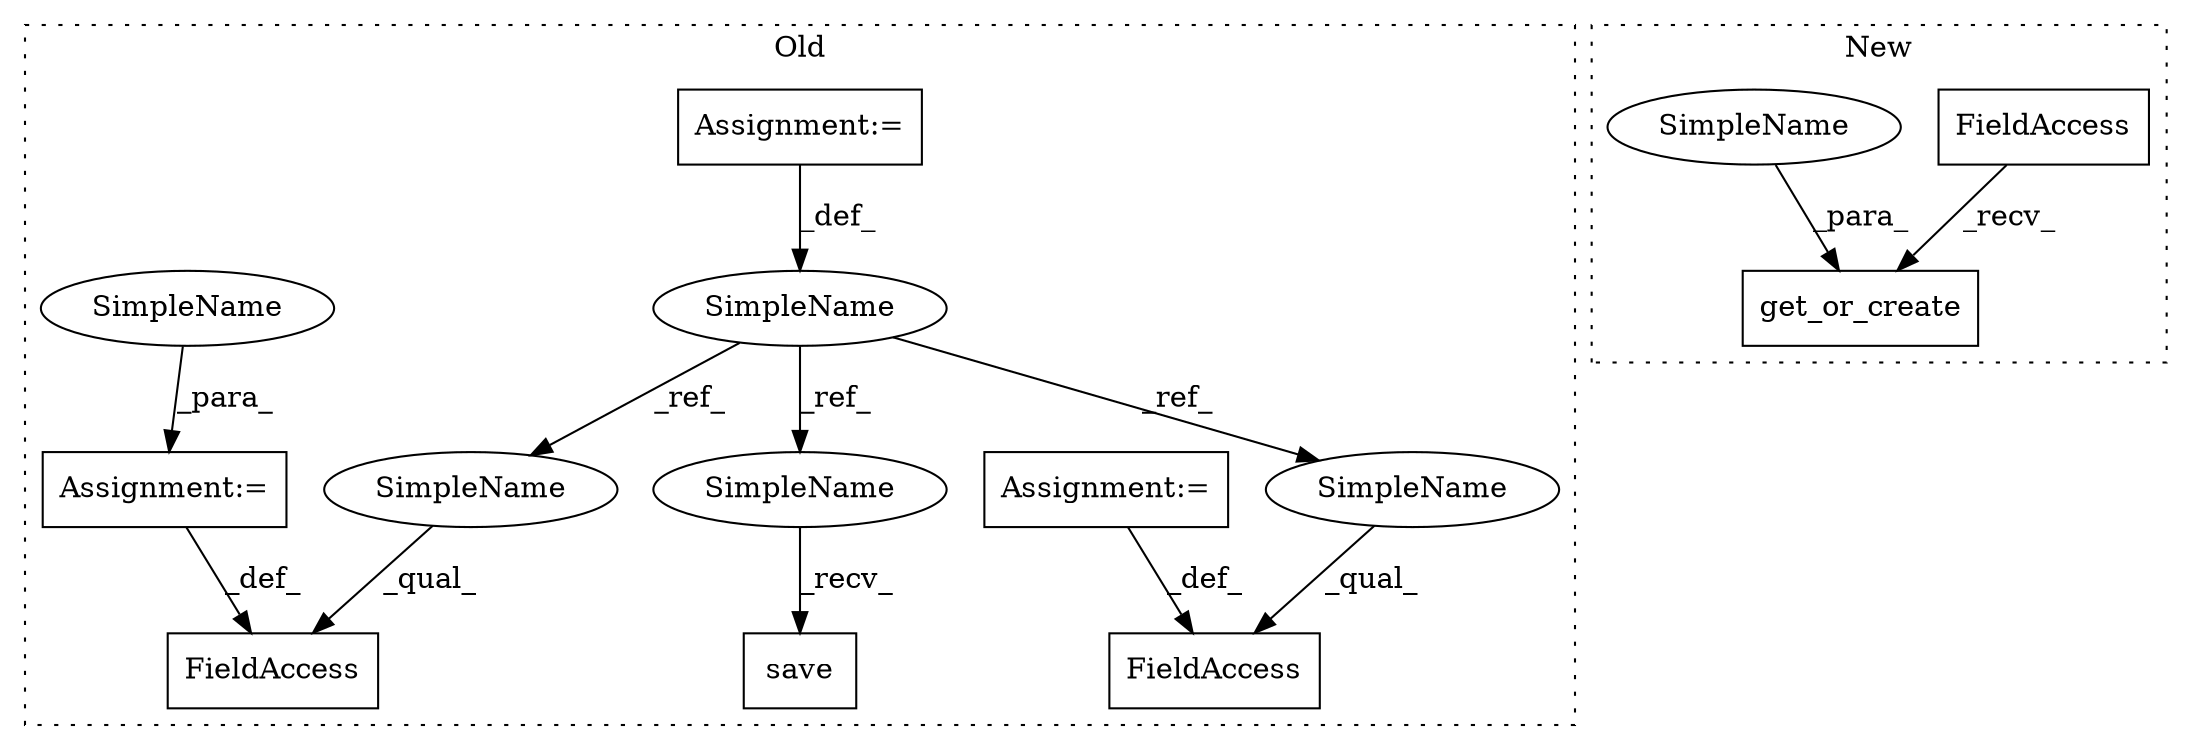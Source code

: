 digraph G {
subgraph cluster0 {
1 [label="save" a="32" s="5270" l="6" shape="box"];
4 [label="SimpleName" a="42" s="5126" l="4" shape="ellipse"];
5 [label="FieldAccess" a="22" s="5223" l="18" shape="box"];
6 [label="FieldAccess" a="22" s="5179" l="19" shape="box"];
7 [label="Assignment:=" a="7" s="5198" l="1" shape="box"];
8 [label="Assignment:=" a="7" s="5130" l="1" shape="box"];
9 [label="Assignment:=" a="7" s="5241" l="1" shape="box"];
10 [label="SimpleName" a="42" s="5242" l="13" shape="ellipse"];
11 [label="SimpleName" a="42" s="5223" l="4" shape="ellipse"];
12 [label="SimpleName" a="42" s="5179" l="4" shape="ellipse"];
13 [label="SimpleName" a="42" s="5265" l="4" shape="ellipse"];
label = "Old";
style="dotted";
}
subgraph cluster1 {
2 [label="get_or_create" a="32" s="5124,5166" l="14,1" shape="box"];
3 [label="FieldAccess" a="22" s="5079" l="44" shape="box"];
14 [label="SimpleName" a="42" s="5153" l="13" shape="ellipse"];
label = "New";
style="dotted";
}
3 -> 2 [label="_recv_"];
4 -> 13 [label="_ref_"];
4 -> 12 [label="_ref_"];
4 -> 11 [label="_ref_"];
7 -> 6 [label="_def_"];
8 -> 4 [label="_def_"];
9 -> 5 [label="_def_"];
10 -> 9 [label="_para_"];
11 -> 5 [label="_qual_"];
12 -> 6 [label="_qual_"];
13 -> 1 [label="_recv_"];
14 -> 2 [label="_para_"];
}